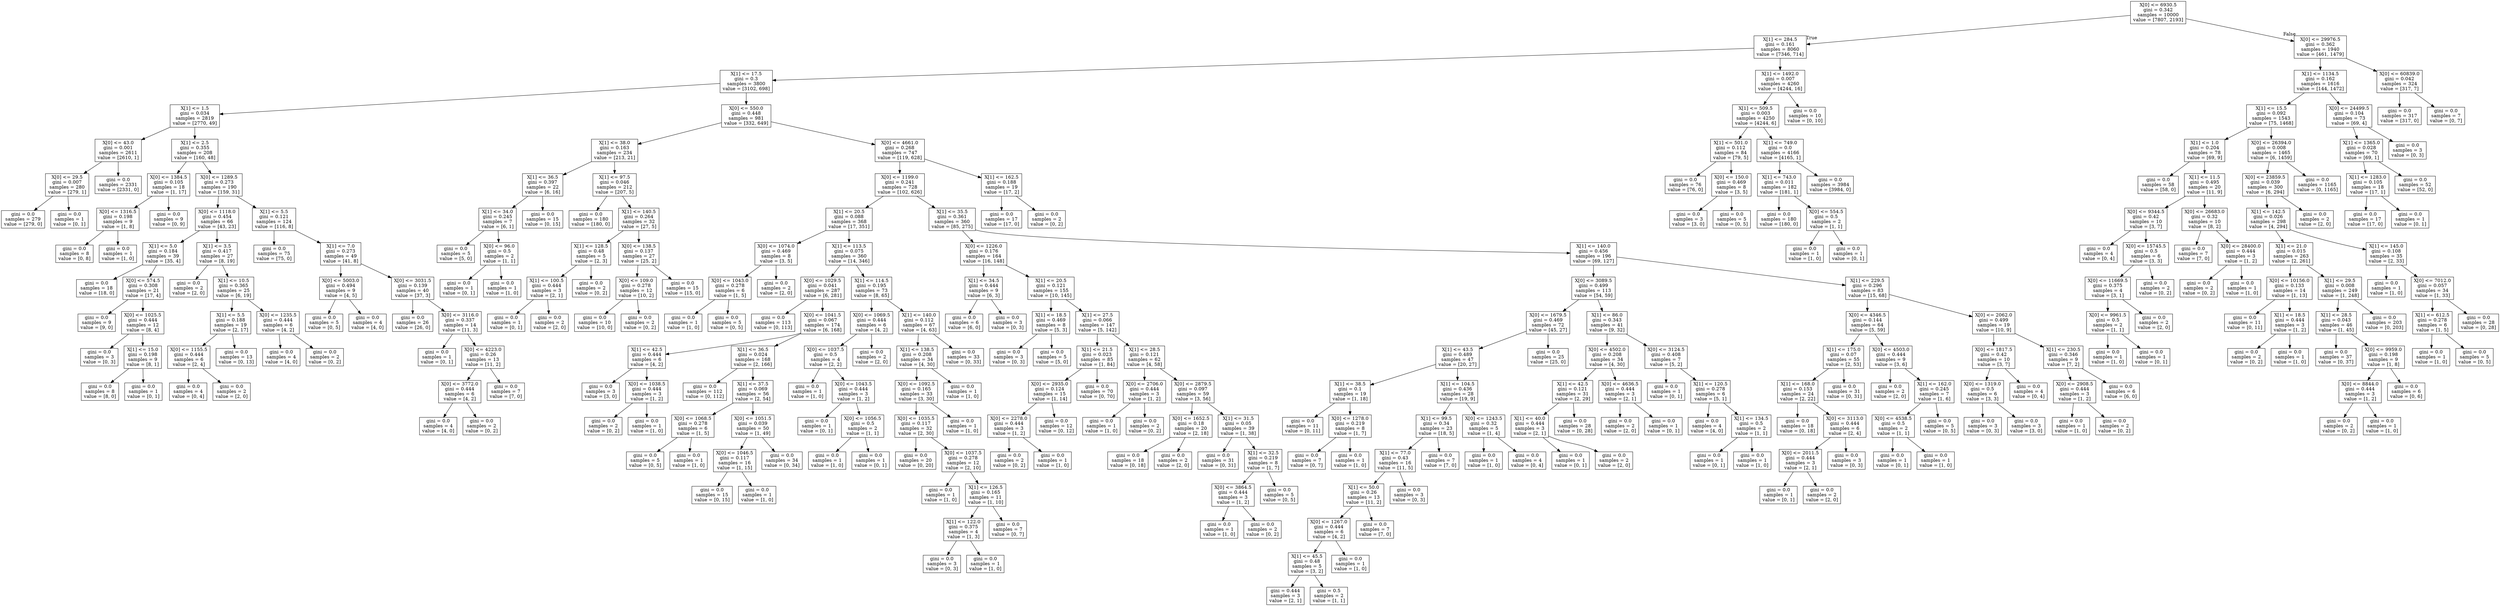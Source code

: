 digraph Tree {
node [shape=box] ;
0 [label="X[0] <= 6930.5\ngini = 0.342\nsamples = 10000\nvalue = [7807, 2193]"] ;
1 [label="X[1] <= 284.5\ngini = 0.161\nsamples = 8060\nvalue = [7346, 714]"] ;
0 -> 1 [labeldistance=2.5, labelangle=45, headlabel="True"] ;
2 [label="X[1] <= 17.5\ngini = 0.3\nsamples = 3800\nvalue = [3102, 698]"] ;
1 -> 2 ;
3 [label="X[1] <= 1.5\ngini = 0.034\nsamples = 2819\nvalue = [2770, 49]"] ;
2 -> 3 ;
4 [label="X[0] <= 43.0\ngini = 0.001\nsamples = 2611\nvalue = [2610, 1]"] ;
3 -> 4 ;
5 [label="X[0] <= 29.5\ngini = 0.007\nsamples = 280\nvalue = [279, 1]"] ;
4 -> 5 ;
6 [label="gini = 0.0\nsamples = 279\nvalue = [279, 0]"] ;
5 -> 6 ;
7 [label="gini = 0.0\nsamples = 1\nvalue = [0, 1]"] ;
5 -> 7 ;
8 [label="gini = 0.0\nsamples = 2331\nvalue = [2331, 0]"] ;
4 -> 8 ;
9 [label="X[1] <= 2.5\ngini = 0.355\nsamples = 208\nvalue = [160, 48]"] ;
3 -> 9 ;
10 [label="X[0] <= 1384.5\ngini = 0.105\nsamples = 18\nvalue = [1, 17]"] ;
9 -> 10 ;
11 [label="X[0] <= 1316.5\ngini = 0.198\nsamples = 9\nvalue = [1, 8]"] ;
10 -> 11 ;
12 [label="gini = 0.0\nsamples = 8\nvalue = [0, 8]"] ;
11 -> 12 ;
13 [label="gini = 0.0\nsamples = 1\nvalue = [1, 0]"] ;
11 -> 13 ;
14 [label="gini = 0.0\nsamples = 9\nvalue = [0, 9]"] ;
10 -> 14 ;
15 [label="X[0] <= 1289.5\ngini = 0.273\nsamples = 190\nvalue = [159, 31]"] ;
9 -> 15 ;
16 [label="X[0] <= 1118.0\ngini = 0.454\nsamples = 66\nvalue = [43, 23]"] ;
15 -> 16 ;
17 [label="X[1] <= 5.0\ngini = 0.184\nsamples = 39\nvalue = [35, 4]"] ;
16 -> 17 ;
18 [label="gini = 0.0\nsamples = 18\nvalue = [18, 0]"] ;
17 -> 18 ;
19 [label="X[0] <= 574.5\ngini = 0.308\nsamples = 21\nvalue = [17, 4]"] ;
17 -> 19 ;
20 [label="gini = 0.0\nsamples = 9\nvalue = [9, 0]"] ;
19 -> 20 ;
21 [label="X[0] <= 1025.5\ngini = 0.444\nsamples = 12\nvalue = [8, 4]"] ;
19 -> 21 ;
22 [label="gini = 0.0\nsamples = 3\nvalue = [0, 3]"] ;
21 -> 22 ;
23 [label="X[1] <= 15.0\ngini = 0.198\nsamples = 9\nvalue = [8, 1]"] ;
21 -> 23 ;
24 [label="gini = 0.0\nsamples = 8\nvalue = [8, 0]"] ;
23 -> 24 ;
25 [label="gini = 0.0\nsamples = 1\nvalue = [0, 1]"] ;
23 -> 25 ;
26 [label="X[1] <= 3.5\ngini = 0.417\nsamples = 27\nvalue = [8, 19]"] ;
16 -> 26 ;
27 [label="gini = 0.0\nsamples = 2\nvalue = [2, 0]"] ;
26 -> 27 ;
28 [label="X[1] <= 10.5\ngini = 0.365\nsamples = 25\nvalue = [6, 19]"] ;
26 -> 28 ;
29 [label="X[1] <= 5.5\ngini = 0.188\nsamples = 19\nvalue = [2, 17]"] ;
28 -> 29 ;
30 [label="X[0] <= 1155.5\ngini = 0.444\nsamples = 6\nvalue = [2, 4]"] ;
29 -> 30 ;
31 [label="gini = 0.0\nsamples = 4\nvalue = [0, 4]"] ;
30 -> 31 ;
32 [label="gini = 0.0\nsamples = 2\nvalue = [2, 0]"] ;
30 -> 32 ;
33 [label="gini = 0.0\nsamples = 13\nvalue = [0, 13]"] ;
29 -> 33 ;
34 [label="X[0] <= 1235.5\ngini = 0.444\nsamples = 6\nvalue = [4, 2]"] ;
28 -> 34 ;
35 [label="gini = 0.0\nsamples = 4\nvalue = [4, 0]"] ;
34 -> 35 ;
36 [label="gini = 0.0\nsamples = 2\nvalue = [0, 2]"] ;
34 -> 36 ;
37 [label="X[1] <= 5.5\ngini = 0.121\nsamples = 124\nvalue = [116, 8]"] ;
15 -> 37 ;
38 [label="gini = 0.0\nsamples = 75\nvalue = [75, 0]"] ;
37 -> 38 ;
39 [label="X[1] <= 7.0\ngini = 0.273\nsamples = 49\nvalue = [41, 8]"] ;
37 -> 39 ;
40 [label="X[0] <= 5003.0\ngini = 0.494\nsamples = 9\nvalue = [4, 5]"] ;
39 -> 40 ;
41 [label="gini = 0.0\nsamples = 5\nvalue = [0, 5]"] ;
40 -> 41 ;
42 [label="gini = 0.0\nsamples = 4\nvalue = [4, 0]"] ;
40 -> 42 ;
43 [label="X[0] <= 3031.5\ngini = 0.139\nsamples = 40\nvalue = [37, 3]"] ;
39 -> 43 ;
44 [label="gini = 0.0\nsamples = 26\nvalue = [26, 0]"] ;
43 -> 44 ;
45 [label="X[0] <= 3116.0\ngini = 0.337\nsamples = 14\nvalue = [11, 3]"] ;
43 -> 45 ;
46 [label="gini = 0.0\nsamples = 1\nvalue = [0, 1]"] ;
45 -> 46 ;
47 [label="X[0] <= 4223.0\ngini = 0.26\nsamples = 13\nvalue = [11, 2]"] ;
45 -> 47 ;
48 [label="X[0] <= 3772.0\ngini = 0.444\nsamples = 6\nvalue = [4, 2]"] ;
47 -> 48 ;
49 [label="gini = 0.0\nsamples = 4\nvalue = [4, 0]"] ;
48 -> 49 ;
50 [label="gini = 0.0\nsamples = 2\nvalue = [0, 2]"] ;
48 -> 50 ;
51 [label="gini = 0.0\nsamples = 7\nvalue = [7, 0]"] ;
47 -> 51 ;
52 [label="X[0] <= 550.0\ngini = 0.448\nsamples = 981\nvalue = [332, 649]"] ;
2 -> 52 ;
53 [label="X[1] <= 38.0\ngini = 0.163\nsamples = 234\nvalue = [213, 21]"] ;
52 -> 53 ;
54 [label="X[1] <= 36.5\ngini = 0.397\nsamples = 22\nvalue = [6, 16]"] ;
53 -> 54 ;
55 [label="X[1] <= 34.0\ngini = 0.245\nsamples = 7\nvalue = [6, 1]"] ;
54 -> 55 ;
56 [label="gini = 0.0\nsamples = 5\nvalue = [5, 0]"] ;
55 -> 56 ;
57 [label="X[0] <= 96.0\ngini = 0.5\nsamples = 2\nvalue = [1, 1]"] ;
55 -> 57 ;
58 [label="gini = 0.0\nsamples = 1\nvalue = [0, 1]"] ;
57 -> 58 ;
59 [label="gini = 0.0\nsamples = 1\nvalue = [1, 0]"] ;
57 -> 59 ;
60 [label="gini = 0.0\nsamples = 15\nvalue = [0, 15]"] ;
54 -> 60 ;
61 [label="X[1] <= 97.5\ngini = 0.046\nsamples = 212\nvalue = [207, 5]"] ;
53 -> 61 ;
62 [label="gini = 0.0\nsamples = 180\nvalue = [180, 0]"] ;
61 -> 62 ;
63 [label="X[1] <= 140.5\ngini = 0.264\nsamples = 32\nvalue = [27, 5]"] ;
61 -> 63 ;
64 [label="X[1] <= 128.5\ngini = 0.48\nsamples = 5\nvalue = [2, 3]"] ;
63 -> 64 ;
65 [label="X[1] <= 100.5\ngini = 0.444\nsamples = 3\nvalue = [2, 1]"] ;
64 -> 65 ;
66 [label="gini = 0.0\nsamples = 1\nvalue = [0, 1]"] ;
65 -> 66 ;
67 [label="gini = 0.0\nsamples = 2\nvalue = [2, 0]"] ;
65 -> 67 ;
68 [label="gini = 0.0\nsamples = 2\nvalue = [0, 2]"] ;
64 -> 68 ;
69 [label="X[0] <= 138.5\ngini = 0.137\nsamples = 27\nvalue = [25, 2]"] ;
63 -> 69 ;
70 [label="X[0] <= 109.0\ngini = 0.278\nsamples = 12\nvalue = [10, 2]"] ;
69 -> 70 ;
71 [label="gini = 0.0\nsamples = 10\nvalue = [10, 0]"] ;
70 -> 71 ;
72 [label="gini = 0.0\nsamples = 2\nvalue = [0, 2]"] ;
70 -> 72 ;
73 [label="gini = 0.0\nsamples = 15\nvalue = [15, 0]"] ;
69 -> 73 ;
74 [label="X[0] <= 4661.0\ngini = 0.268\nsamples = 747\nvalue = [119, 628]"] ;
52 -> 74 ;
75 [label="X[0] <= 1199.0\ngini = 0.241\nsamples = 728\nvalue = [102, 626]"] ;
74 -> 75 ;
76 [label="X[1] <= 20.5\ngini = 0.088\nsamples = 368\nvalue = [17, 351]"] ;
75 -> 76 ;
77 [label="X[0] <= 1074.0\ngini = 0.469\nsamples = 8\nvalue = [3, 5]"] ;
76 -> 77 ;
78 [label="X[0] <= 1043.0\ngini = 0.278\nsamples = 6\nvalue = [1, 5]"] ;
77 -> 78 ;
79 [label="gini = 0.0\nsamples = 1\nvalue = [1, 0]"] ;
78 -> 79 ;
80 [label="gini = 0.0\nsamples = 5\nvalue = [0, 5]"] ;
78 -> 80 ;
81 [label="gini = 0.0\nsamples = 2\nvalue = [2, 0]"] ;
77 -> 81 ;
82 [label="X[1] <= 113.5\ngini = 0.075\nsamples = 360\nvalue = [14, 346]"] ;
76 -> 82 ;
83 [label="X[0] <= 1029.5\ngini = 0.041\nsamples = 287\nvalue = [6, 281]"] ;
82 -> 83 ;
84 [label="gini = 0.0\nsamples = 113\nvalue = [0, 113]"] ;
83 -> 84 ;
85 [label="X[0] <= 1041.5\ngini = 0.067\nsamples = 174\nvalue = [6, 168]"] ;
83 -> 85 ;
86 [label="X[1] <= 42.5\ngini = 0.444\nsamples = 6\nvalue = [4, 2]"] ;
85 -> 86 ;
87 [label="gini = 0.0\nsamples = 3\nvalue = [3, 0]"] ;
86 -> 87 ;
88 [label="X[0] <= 1038.5\ngini = 0.444\nsamples = 3\nvalue = [1, 2]"] ;
86 -> 88 ;
89 [label="gini = 0.0\nsamples = 2\nvalue = [0, 2]"] ;
88 -> 89 ;
90 [label="gini = 0.0\nsamples = 1\nvalue = [1, 0]"] ;
88 -> 90 ;
91 [label="X[1] <= 36.5\ngini = 0.024\nsamples = 168\nvalue = [2, 166]"] ;
85 -> 91 ;
92 [label="gini = 0.0\nsamples = 112\nvalue = [0, 112]"] ;
91 -> 92 ;
93 [label="X[1] <= 37.5\ngini = 0.069\nsamples = 56\nvalue = [2, 54]"] ;
91 -> 93 ;
94 [label="X[0] <= 1068.5\ngini = 0.278\nsamples = 6\nvalue = [1, 5]"] ;
93 -> 94 ;
95 [label="gini = 0.0\nsamples = 5\nvalue = [0, 5]"] ;
94 -> 95 ;
96 [label="gini = 0.0\nsamples = 1\nvalue = [1, 0]"] ;
94 -> 96 ;
97 [label="X[0] <= 1051.5\ngini = 0.039\nsamples = 50\nvalue = [1, 49]"] ;
93 -> 97 ;
98 [label="X[0] <= 1046.5\ngini = 0.117\nsamples = 16\nvalue = [1, 15]"] ;
97 -> 98 ;
99 [label="gini = 0.0\nsamples = 15\nvalue = [0, 15]"] ;
98 -> 99 ;
100 [label="gini = 0.0\nsamples = 1\nvalue = [1, 0]"] ;
98 -> 100 ;
101 [label="gini = 0.0\nsamples = 34\nvalue = [0, 34]"] ;
97 -> 101 ;
102 [label="X[1] <= 114.5\ngini = 0.195\nsamples = 73\nvalue = [8, 65]"] ;
82 -> 102 ;
103 [label="X[0] <= 1069.5\ngini = 0.444\nsamples = 6\nvalue = [4, 2]"] ;
102 -> 103 ;
104 [label="X[0] <= 1037.5\ngini = 0.5\nsamples = 4\nvalue = [2, 2]"] ;
103 -> 104 ;
105 [label="gini = 0.0\nsamples = 1\nvalue = [1, 0]"] ;
104 -> 105 ;
106 [label="X[0] <= 1043.5\ngini = 0.444\nsamples = 3\nvalue = [1, 2]"] ;
104 -> 106 ;
107 [label="gini = 0.0\nsamples = 1\nvalue = [0, 1]"] ;
106 -> 107 ;
108 [label="X[0] <= 1056.5\ngini = 0.5\nsamples = 2\nvalue = [1, 1]"] ;
106 -> 108 ;
109 [label="gini = 0.0\nsamples = 1\nvalue = [1, 0]"] ;
108 -> 109 ;
110 [label="gini = 0.0\nsamples = 1\nvalue = [0, 1]"] ;
108 -> 110 ;
111 [label="gini = 0.0\nsamples = 2\nvalue = [2, 0]"] ;
103 -> 111 ;
112 [label="X[1] <= 140.0\ngini = 0.112\nsamples = 67\nvalue = [4, 63]"] ;
102 -> 112 ;
113 [label="X[1] <= 138.5\ngini = 0.208\nsamples = 34\nvalue = [4, 30]"] ;
112 -> 113 ;
114 [label="X[0] <= 1092.5\ngini = 0.165\nsamples = 33\nvalue = [3, 30]"] ;
113 -> 114 ;
115 [label="X[0] <= 1035.5\ngini = 0.117\nsamples = 32\nvalue = [2, 30]"] ;
114 -> 115 ;
116 [label="gini = 0.0\nsamples = 20\nvalue = [0, 20]"] ;
115 -> 116 ;
117 [label="X[0] <= 1037.5\ngini = 0.278\nsamples = 12\nvalue = [2, 10]"] ;
115 -> 117 ;
118 [label="gini = 0.0\nsamples = 1\nvalue = [1, 0]"] ;
117 -> 118 ;
119 [label="X[1] <= 126.5\ngini = 0.165\nsamples = 11\nvalue = [1, 10]"] ;
117 -> 119 ;
120 [label="X[1] <= 122.0\ngini = 0.375\nsamples = 4\nvalue = [1, 3]"] ;
119 -> 120 ;
121 [label="gini = 0.0\nsamples = 3\nvalue = [0, 3]"] ;
120 -> 121 ;
122 [label="gini = 0.0\nsamples = 1\nvalue = [1, 0]"] ;
120 -> 122 ;
123 [label="gini = 0.0\nsamples = 7\nvalue = [0, 7]"] ;
119 -> 123 ;
124 [label="gini = 0.0\nsamples = 1\nvalue = [1, 0]"] ;
114 -> 124 ;
125 [label="gini = 0.0\nsamples = 1\nvalue = [1, 0]"] ;
113 -> 125 ;
126 [label="gini = 0.0\nsamples = 33\nvalue = [0, 33]"] ;
112 -> 126 ;
127 [label="X[1] <= 35.5\ngini = 0.361\nsamples = 360\nvalue = [85, 275]"] ;
75 -> 127 ;
128 [label="X[0] <= 1226.0\ngini = 0.176\nsamples = 164\nvalue = [16, 148]"] ;
127 -> 128 ;
129 [label="X[1] <= 34.5\ngini = 0.444\nsamples = 9\nvalue = [6, 3]"] ;
128 -> 129 ;
130 [label="gini = 0.0\nsamples = 6\nvalue = [6, 0]"] ;
129 -> 130 ;
131 [label="gini = 0.0\nsamples = 3\nvalue = [0, 3]"] ;
129 -> 131 ;
132 [label="X[1] <= 20.5\ngini = 0.121\nsamples = 155\nvalue = [10, 145]"] ;
128 -> 132 ;
133 [label="X[1] <= 18.5\ngini = 0.469\nsamples = 8\nvalue = [5, 3]"] ;
132 -> 133 ;
134 [label="gini = 0.0\nsamples = 3\nvalue = [0, 3]"] ;
133 -> 134 ;
135 [label="gini = 0.0\nsamples = 5\nvalue = [5, 0]"] ;
133 -> 135 ;
136 [label="X[1] <= 27.5\ngini = 0.066\nsamples = 147\nvalue = [5, 142]"] ;
132 -> 136 ;
137 [label="X[1] <= 21.5\ngini = 0.023\nsamples = 85\nvalue = [1, 84]"] ;
136 -> 137 ;
138 [label="X[0] <= 2935.0\ngini = 0.124\nsamples = 15\nvalue = [1, 14]"] ;
137 -> 138 ;
139 [label="X[0] <= 2278.0\ngini = 0.444\nsamples = 3\nvalue = [1, 2]"] ;
138 -> 139 ;
140 [label="gini = 0.0\nsamples = 2\nvalue = [0, 2]"] ;
139 -> 140 ;
141 [label="gini = 0.0\nsamples = 1\nvalue = [1, 0]"] ;
139 -> 141 ;
142 [label="gini = 0.0\nsamples = 12\nvalue = [0, 12]"] ;
138 -> 142 ;
143 [label="gini = 0.0\nsamples = 70\nvalue = [0, 70]"] ;
137 -> 143 ;
144 [label="X[1] <= 28.5\ngini = 0.121\nsamples = 62\nvalue = [4, 58]"] ;
136 -> 144 ;
145 [label="X[0] <= 2706.0\ngini = 0.444\nsamples = 3\nvalue = [1, 2]"] ;
144 -> 145 ;
146 [label="gini = 0.0\nsamples = 1\nvalue = [1, 0]"] ;
145 -> 146 ;
147 [label="gini = 0.0\nsamples = 2\nvalue = [0, 2]"] ;
145 -> 147 ;
148 [label="X[0] <= 2879.5\ngini = 0.097\nsamples = 59\nvalue = [3, 56]"] ;
144 -> 148 ;
149 [label="X[0] <= 1652.5\ngini = 0.18\nsamples = 20\nvalue = [2, 18]"] ;
148 -> 149 ;
150 [label="gini = 0.0\nsamples = 18\nvalue = [0, 18]"] ;
149 -> 150 ;
151 [label="gini = 0.0\nsamples = 2\nvalue = [2, 0]"] ;
149 -> 151 ;
152 [label="X[1] <= 31.5\ngini = 0.05\nsamples = 39\nvalue = [1, 38]"] ;
148 -> 152 ;
153 [label="gini = 0.0\nsamples = 31\nvalue = [0, 31]"] ;
152 -> 153 ;
154 [label="X[1] <= 32.5\ngini = 0.219\nsamples = 8\nvalue = [1, 7]"] ;
152 -> 154 ;
155 [label="X[0] <= 3864.5\ngini = 0.444\nsamples = 3\nvalue = [1, 2]"] ;
154 -> 155 ;
156 [label="gini = 0.0\nsamples = 1\nvalue = [1, 0]"] ;
155 -> 156 ;
157 [label="gini = 0.0\nsamples = 2\nvalue = [0, 2]"] ;
155 -> 157 ;
158 [label="gini = 0.0\nsamples = 5\nvalue = [0, 5]"] ;
154 -> 158 ;
159 [label="X[1] <= 140.0\ngini = 0.456\nsamples = 196\nvalue = [69, 127]"] ;
127 -> 159 ;
160 [label="X[0] <= 3089.5\ngini = 0.499\nsamples = 113\nvalue = [54, 59]"] ;
159 -> 160 ;
161 [label="X[0] <= 1679.5\ngini = 0.469\nsamples = 72\nvalue = [45, 27]"] ;
160 -> 161 ;
162 [label="X[1] <= 43.5\ngini = 0.489\nsamples = 47\nvalue = [20, 27]"] ;
161 -> 162 ;
163 [label="X[1] <= 38.5\ngini = 0.1\nsamples = 19\nvalue = [1, 18]"] ;
162 -> 163 ;
164 [label="gini = 0.0\nsamples = 11\nvalue = [0, 11]"] ;
163 -> 164 ;
165 [label="X[0] <= 1278.0\ngini = 0.219\nsamples = 8\nvalue = [1, 7]"] ;
163 -> 165 ;
166 [label="gini = 0.0\nsamples = 7\nvalue = [0, 7]"] ;
165 -> 166 ;
167 [label="gini = 0.0\nsamples = 1\nvalue = [1, 0]"] ;
165 -> 167 ;
168 [label="X[1] <= 104.5\ngini = 0.436\nsamples = 28\nvalue = [19, 9]"] ;
162 -> 168 ;
169 [label="X[1] <= 99.5\ngini = 0.34\nsamples = 23\nvalue = [18, 5]"] ;
168 -> 169 ;
170 [label="X[1] <= 77.0\ngini = 0.43\nsamples = 16\nvalue = [11, 5]"] ;
169 -> 170 ;
171 [label="X[1] <= 50.0\ngini = 0.26\nsamples = 13\nvalue = [11, 2]"] ;
170 -> 171 ;
172 [label="X[0] <= 1267.0\ngini = 0.444\nsamples = 6\nvalue = [4, 2]"] ;
171 -> 172 ;
173 [label="X[1] <= 45.5\ngini = 0.48\nsamples = 5\nvalue = [3, 2]"] ;
172 -> 173 ;
174 [label="gini = 0.444\nsamples = 3\nvalue = [2, 1]"] ;
173 -> 174 ;
175 [label="gini = 0.5\nsamples = 2\nvalue = [1, 1]"] ;
173 -> 175 ;
176 [label="gini = 0.0\nsamples = 1\nvalue = [1, 0]"] ;
172 -> 176 ;
177 [label="gini = 0.0\nsamples = 7\nvalue = [7, 0]"] ;
171 -> 177 ;
178 [label="gini = 0.0\nsamples = 3\nvalue = [0, 3]"] ;
170 -> 178 ;
179 [label="gini = 0.0\nsamples = 7\nvalue = [7, 0]"] ;
169 -> 179 ;
180 [label="X[0] <= 1243.5\ngini = 0.32\nsamples = 5\nvalue = [1, 4]"] ;
168 -> 180 ;
181 [label="gini = 0.0\nsamples = 1\nvalue = [1, 0]"] ;
180 -> 181 ;
182 [label="gini = 0.0\nsamples = 4\nvalue = [0, 4]"] ;
180 -> 182 ;
183 [label="gini = 0.0\nsamples = 25\nvalue = [25, 0]"] ;
161 -> 183 ;
184 [label="X[1] <= 86.0\ngini = 0.343\nsamples = 41\nvalue = [9, 32]"] ;
160 -> 184 ;
185 [label="X[0] <= 4502.0\ngini = 0.208\nsamples = 34\nvalue = [4, 30]"] ;
184 -> 185 ;
186 [label="X[1] <= 42.5\ngini = 0.121\nsamples = 31\nvalue = [2, 29]"] ;
185 -> 186 ;
187 [label="X[1] <= 40.0\ngini = 0.444\nsamples = 3\nvalue = [2, 1]"] ;
186 -> 187 ;
188 [label="gini = 0.0\nsamples = 1\nvalue = [0, 1]"] ;
187 -> 188 ;
189 [label="gini = 0.0\nsamples = 2\nvalue = [2, 0]"] ;
187 -> 189 ;
190 [label="gini = 0.0\nsamples = 28\nvalue = [0, 28]"] ;
186 -> 190 ;
191 [label="X[0] <= 4636.5\ngini = 0.444\nsamples = 3\nvalue = [2, 1]"] ;
185 -> 191 ;
192 [label="gini = 0.0\nsamples = 2\nvalue = [2, 0]"] ;
191 -> 192 ;
193 [label="gini = 0.0\nsamples = 1\nvalue = [0, 1]"] ;
191 -> 193 ;
194 [label="X[0] <= 3124.5\ngini = 0.408\nsamples = 7\nvalue = [5, 2]"] ;
184 -> 194 ;
195 [label="gini = 0.0\nsamples = 1\nvalue = [0, 1]"] ;
194 -> 195 ;
196 [label="X[1] <= 120.5\ngini = 0.278\nsamples = 6\nvalue = [5, 1]"] ;
194 -> 196 ;
197 [label="gini = 0.0\nsamples = 4\nvalue = [4, 0]"] ;
196 -> 197 ;
198 [label="X[1] <= 134.5\ngini = 0.5\nsamples = 2\nvalue = [1, 1]"] ;
196 -> 198 ;
199 [label="gini = 0.0\nsamples = 1\nvalue = [0, 1]"] ;
198 -> 199 ;
200 [label="gini = 0.0\nsamples = 1\nvalue = [1, 0]"] ;
198 -> 200 ;
201 [label="X[1] <= 229.5\ngini = 0.296\nsamples = 83\nvalue = [15, 68]"] ;
159 -> 201 ;
202 [label="X[0] <= 4346.5\ngini = 0.144\nsamples = 64\nvalue = [5, 59]"] ;
201 -> 202 ;
203 [label="X[1] <= 175.0\ngini = 0.07\nsamples = 55\nvalue = [2, 53]"] ;
202 -> 203 ;
204 [label="X[1] <= 168.0\ngini = 0.153\nsamples = 24\nvalue = [2, 22]"] ;
203 -> 204 ;
205 [label="gini = 0.0\nsamples = 18\nvalue = [0, 18]"] ;
204 -> 205 ;
206 [label="X[0] <= 3113.0\ngini = 0.444\nsamples = 6\nvalue = [2, 4]"] ;
204 -> 206 ;
207 [label="X[0] <= 2011.5\ngini = 0.444\nsamples = 3\nvalue = [2, 1]"] ;
206 -> 207 ;
208 [label="gini = 0.0\nsamples = 1\nvalue = [0, 1]"] ;
207 -> 208 ;
209 [label="gini = 0.0\nsamples = 2\nvalue = [2, 0]"] ;
207 -> 209 ;
210 [label="gini = 0.0\nsamples = 3\nvalue = [0, 3]"] ;
206 -> 210 ;
211 [label="gini = 0.0\nsamples = 31\nvalue = [0, 31]"] ;
203 -> 211 ;
212 [label="X[0] <= 4503.0\ngini = 0.444\nsamples = 9\nvalue = [3, 6]"] ;
202 -> 212 ;
213 [label="gini = 0.0\nsamples = 2\nvalue = [2, 0]"] ;
212 -> 213 ;
214 [label="X[1] <= 162.0\ngini = 0.245\nsamples = 7\nvalue = [1, 6]"] ;
212 -> 214 ;
215 [label="X[0] <= 4538.5\ngini = 0.5\nsamples = 2\nvalue = [1, 1]"] ;
214 -> 215 ;
216 [label="gini = 0.0\nsamples = 1\nvalue = [0, 1]"] ;
215 -> 216 ;
217 [label="gini = 0.0\nsamples = 1\nvalue = [1, 0]"] ;
215 -> 217 ;
218 [label="gini = 0.0\nsamples = 5\nvalue = [0, 5]"] ;
214 -> 218 ;
219 [label="X[0] <= 2062.0\ngini = 0.499\nsamples = 19\nvalue = [10, 9]"] ;
201 -> 219 ;
220 [label="X[0] <= 1817.5\ngini = 0.42\nsamples = 10\nvalue = [3, 7]"] ;
219 -> 220 ;
221 [label="X[0] <= 1319.0\ngini = 0.5\nsamples = 6\nvalue = [3, 3]"] ;
220 -> 221 ;
222 [label="gini = 0.0\nsamples = 3\nvalue = [0, 3]"] ;
221 -> 222 ;
223 [label="gini = 0.0\nsamples = 3\nvalue = [3, 0]"] ;
221 -> 223 ;
224 [label="gini = 0.0\nsamples = 4\nvalue = [0, 4]"] ;
220 -> 224 ;
225 [label="X[1] <= 230.5\ngini = 0.346\nsamples = 9\nvalue = [7, 2]"] ;
219 -> 225 ;
226 [label="X[0] <= 2908.5\ngini = 0.444\nsamples = 3\nvalue = [1, 2]"] ;
225 -> 226 ;
227 [label="gini = 0.0\nsamples = 1\nvalue = [1, 0]"] ;
226 -> 227 ;
228 [label="gini = 0.0\nsamples = 2\nvalue = [0, 2]"] ;
226 -> 228 ;
229 [label="gini = 0.0\nsamples = 6\nvalue = [6, 0]"] ;
225 -> 229 ;
230 [label="X[1] <= 162.5\ngini = 0.188\nsamples = 19\nvalue = [17, 2]"] ;
74 -> 230 ;
231 [label="gini = 0.0\nsamples = 17\nvalue = [17, 0]"] ;
230 -> 231 ;
232 [label="gini = 0.0\nsamples = 2\nvalue = [0, 2]"] ;
230 -> 232 ;
233 [label="X[1] <= 1492.0\ngini = 0.007\nsamples = 4260\nvalue = [4244, 16]"] ;
1 -> 233 ;
234 [label="X[1] <= 509.5\ngini = 0.003\nsamples = 4250\nvalue = [4244, 6]"] ;
233 -> 234 ;
235 [label="X[1] <= 501.0\ngini = 0.112\nsamples = 84\nvalue = [79, 5]"] ;
234 -> 235 ;
236 [label="gini = 0.0\nsamples = 76\nvalue = [76, 0]"] ;
235 -> 236 ;
237 [label="X[0] <= 150.0\ngini = 0.469\nsamples = 8\nvalue = [3, 5]"] ;
235 -> 237 ;
238 [label="gini = 0.0\nsamples = 3\nvalue = [3, 0]"] ;
237 -> 238 ;
239 [label="gini = 0.0\nsamples = 5\nvalue = [0, 5]"] ;
237 -> 239 ;
240 [label="X[1] <= 749.0\ngini = 0.0\nsamples = 4166\nvalue = [4165, 1]"] ;
234 -> 240 ;
241 [label="X[1] <= 743.0\ngini = 0.011\nsamples = 182\nvalue = [181, 1]"] ;
240 -> 241 ;
242 [label="gini = 0.0\nsamples = 180\nvalue = [180, 0]"] ;
241 -> 242 ;
243 [label="X[0] <= 554.5\ngini = 0.5\nsamples = 2\nvalue = [1, 1]"] ;
241 -> 243 ;
244 [label="gini = 0.0\nsamples = 1\nvalue = [1, 0]"] ;
243 -> 244 ;
245 [label="gini = 0.0\nsamples = 1\nvalue = [0, 1]"] ;
243 -> 245 ;
246 [label="gini = 0.0\nsamples = 3984\nvalue = [3984, 0]"] ;
240 -> 246 ;
247 [label="gini = 0.0\nsamples = 10\nvalue = [0, 10]"] ;
233 -> 247 ;
248 [label="X[0] <= 29976.5\ngini = 0.362\nsamples = 1940\nvalue = [461, 1479]"] ;
0 -> 248 [labeldistance=2.5, labelangle=-45, headlabel="False"] ;
249 [label="X[1] <= 1134.5\ngini = 0.162\nsamples = 1616\nvalue = [144, 1472]"] ;
248 -> 249 ;
250 [label="X[1] <= 15.5\ngini = 0.092\nsamples = 1543\nvalue = [75, 1468]"] ;
249 -> 250 ;
251 [label="X[1] <= 1.0\ngini = 0.204\nsamples = 78\nvalue = [69, 9]"] ;
250 -> 251 ;
252 [label="gini = 0.0\nsamples = 58\nvalue = [58, 0]"] ;
251 -> 252 ;
253 [label="X[1] <= 11.5\ngini = 0.495\nsamples = 20\nvalue = [11, 9]"] ;
251 -> 253 ;
254 [label="X[0] <= 9344.5\ngini = 0.42\nsamples = 10\nvalue = [3, 7]"] ;
253 -> 254 ;
255 [label="gini = 0.0\nsamples = 4\nvalue = [0, 4]"] ;
254 -> 255 ;
256 [label="X[0] <= 15745.5\ngini = 0.5\nsamples = 6\nvalue = [3, 3]"] ;
254 -> 256 ;
257 [label="X[0] <= 11669.5\ngini = 0.375\nsamples = 4\nvalue = [3, 1]"] ;
256 -> 257 ;
258 [label="X[0] <= 9961.5\ngini = 0.5\nsamples = 2\nvalue = [1, 1]"] ;
257 -> 258 ;
259 [label="gini = 0.0\nsamples = 1\nvalue = [1, 0]"] ;
258 -> 259 ;
260 [label="gini = 0.0\nsamples = 1\nvalue = [0, 1]"] ;
258 -> 260 ;
261 [label="gini = 0.0\nsamples = 2\nvalue = [2, 0]"] ;
257 -> 261 ;
262 [label="gini = 0.0\nsamples = 2\nvalue = [0, 2]"] ;
256 -> 262 ;
263 [label="X[0] <= 26683.0\ngini = 0.32\nsamples = 10\nvalue = [8, 2]"] ;
253 -> 263 ;
264 [label="gini = 0.0\nsamples = 7\nvalue = [7, 0]"] ;
263 -> 264 ;
265 [label="X[0] <= 28400.0\ngini = 0.444\nsamples = 3\nvalue = [1, 2]"] ;
263 -> 265 ;
266 [label="gini = 0.0\nsamples = 2\nvalue = [0, 2]"] ;
265 -> 266 ;
267 [label="gini = 0.0\nsamples = 1\nvalue = [1, 0]"] ;
265 -> 267 ;
268 [label="X[0] <= 26394.0\ngini = 0.008\nsamples = 1465\nvalue = [6, 1459]"] ;
250 -> 268 ;
269 [label="X[0] <= 23859.5\ngini = 0.039\nsamples = 300\nvalue = [6, 294]"] ;
268 -> 269 ;
270 [label="X[1] <= 142.5\ngini = 0.026\nsamples = 298\nvalue = [4, 294]"] ;
269 -> 270 ;
271 [label="X[1] <= 21.0\ngini = 0.015\nsamples = 263\nvalue = [2, 261]"] ;
270 -> 271 ;
272 [label="X[0] <= 10156.0\ngini = 0.133\nsamples = 14\nvalue = [1, 13]"] ;
271 -> 272 ;
273 [label="gini = 0.0\nsamples = 11\nvalue = [0, 11]"] ;
272 -> 273 ;
274 [label="X[1] <= 18.5\ngini = 0.444\nsamples = 3\nvalue = [1, 2]"] ;
272 -> 274 ;
275 [label="gini = 0.0\nsamples = 2\nvalue = [0, 2]"] ;
274 -> 275 ;
276 [label="gini = 0.0\nsamples = 1\nvalue = [1, 0]"] ;
274 -> 276 ;
277 [label="X[1] <= 29.5\ngini = 0.008\nsamples = 249\nvalue = [1, 248]"] ;
271 -> 277 ;
278 [label="X[1] <= 28.5\ngini = 0.043\nsamples = 46\nvalue = [1, 45]"] ;
277 -> 278 ;
279 [label="gini = 0.0\nsamples = 37\nvalue = [0, 37]"] ;
278 -> 279 ;
280 [label="X[0] <= 9959.0\ngini = 0.198\nsamples = 9\nvalue = [1, 8]"] ;
278 -> 280 ;
281 [label="X[0] <= 8844.0\ngini = 0.444\nsamples = 3\nvalue = [1, 2]"] ;
280 -> 281 ;
282 [label="gini = 0.0\nsamples = 2\nvalue = [0, 2]"] ;
281 -> 282 ;
283 [label="gini = 0.0\nsamples = 1\nvalue = [1, 0]"] ;
281 -> 283 ;
284 [label="gini = 0.0\nsamples = 6\nvalue = [0, 6]"] ;
280 -> 284 ;
285 [label="gini = 0.0\nsamples = 203\nvalue = [0, 203]"] ;
277 -> 285 ;
286 [label="X[1] <= 145.0\ngini = 0.108\nsamples = 35\nvalue = [2, 33]"] ;
270 -> 286 ;
287 [label="gini = 0.0\nsamples = 1\nvalue = [1, 0]"] ;
286 -> 287 ;
288 [label="X[0] <= 7012.0\ngini = 0.057\nsamples = 34\nvalue = [1, 33]"] ;
286 -> 288 ;
289 [label="X[1] <= 612.5\ngini = 0.278\nsamples = 6\nvalue = [1, 5]"] ;
288 -> 289 ;
290 [label="gini = 0.0\nsamples = 1\nvalue = [1, 0]"] ;
289 -> 290 ;
291 [label="gini = 0.0\nsamples = 5\nvalue = [0, 5]"] ;
289 -> 291 ;
292 [label="gini = 0.0\nsamples = 28\nvalue = [0, 28]"] ;
288 -> 292 ;
293 [label="gini = 0.0\nsamples = 2\nvalue = [2, 0]"] ;
269 -> 293 ;
294 [label="gini = 0.0\nsamples = 1165\nvalue = [0, 1165]"] ;
268 -> 294 ;
295 [label="X[0] <= 24499.5\ngini = 0.104\nsamples = 73\nvalue = [69, 4]"] ;
249 -> 295 ;
296 [label="X[1] <= 1365.0\ngini = 0.028\nsamples = 70\nvalue = [69, 1]"] ;
295 -> 296 ;
297 [label="X[1] <= 1283.0\ngini = 0.105\nsamples = 18\nvalue = [17, 1]"] ;
296 -> 297 ;
298 [label="gini = 0.0\nsamples = 17\nvalue = [17, 0]"] ;
297 -> 298 ;
299 [label="gini = 0.0\nsamples = 1\nvalue = [0, 1]"] ;
297 -> 299 ;
300 [label="gini = 0.0\nsamples = 52\nvalue = [52, 0]"] ;
296 -> 300 ;
301 [label="gini = 0.0\nsamples = 3\nvalue = [0, 3]"] ;
295 -> 301 ;
302 [label="X[0] <= 60839.0\ngini = 0.042\nsamples = 324\nvalue = [317, 7]"] ;
248 -> 302 ;
303 [label="gini = 0.0\nsamples = 317\nvalue = [317, 0]"] ;
302 -> 303 ;
304 [label="gini = 0.0\nsamples = 7\nvalue = [0, 7]"] ;
302 -> 304 ;
}